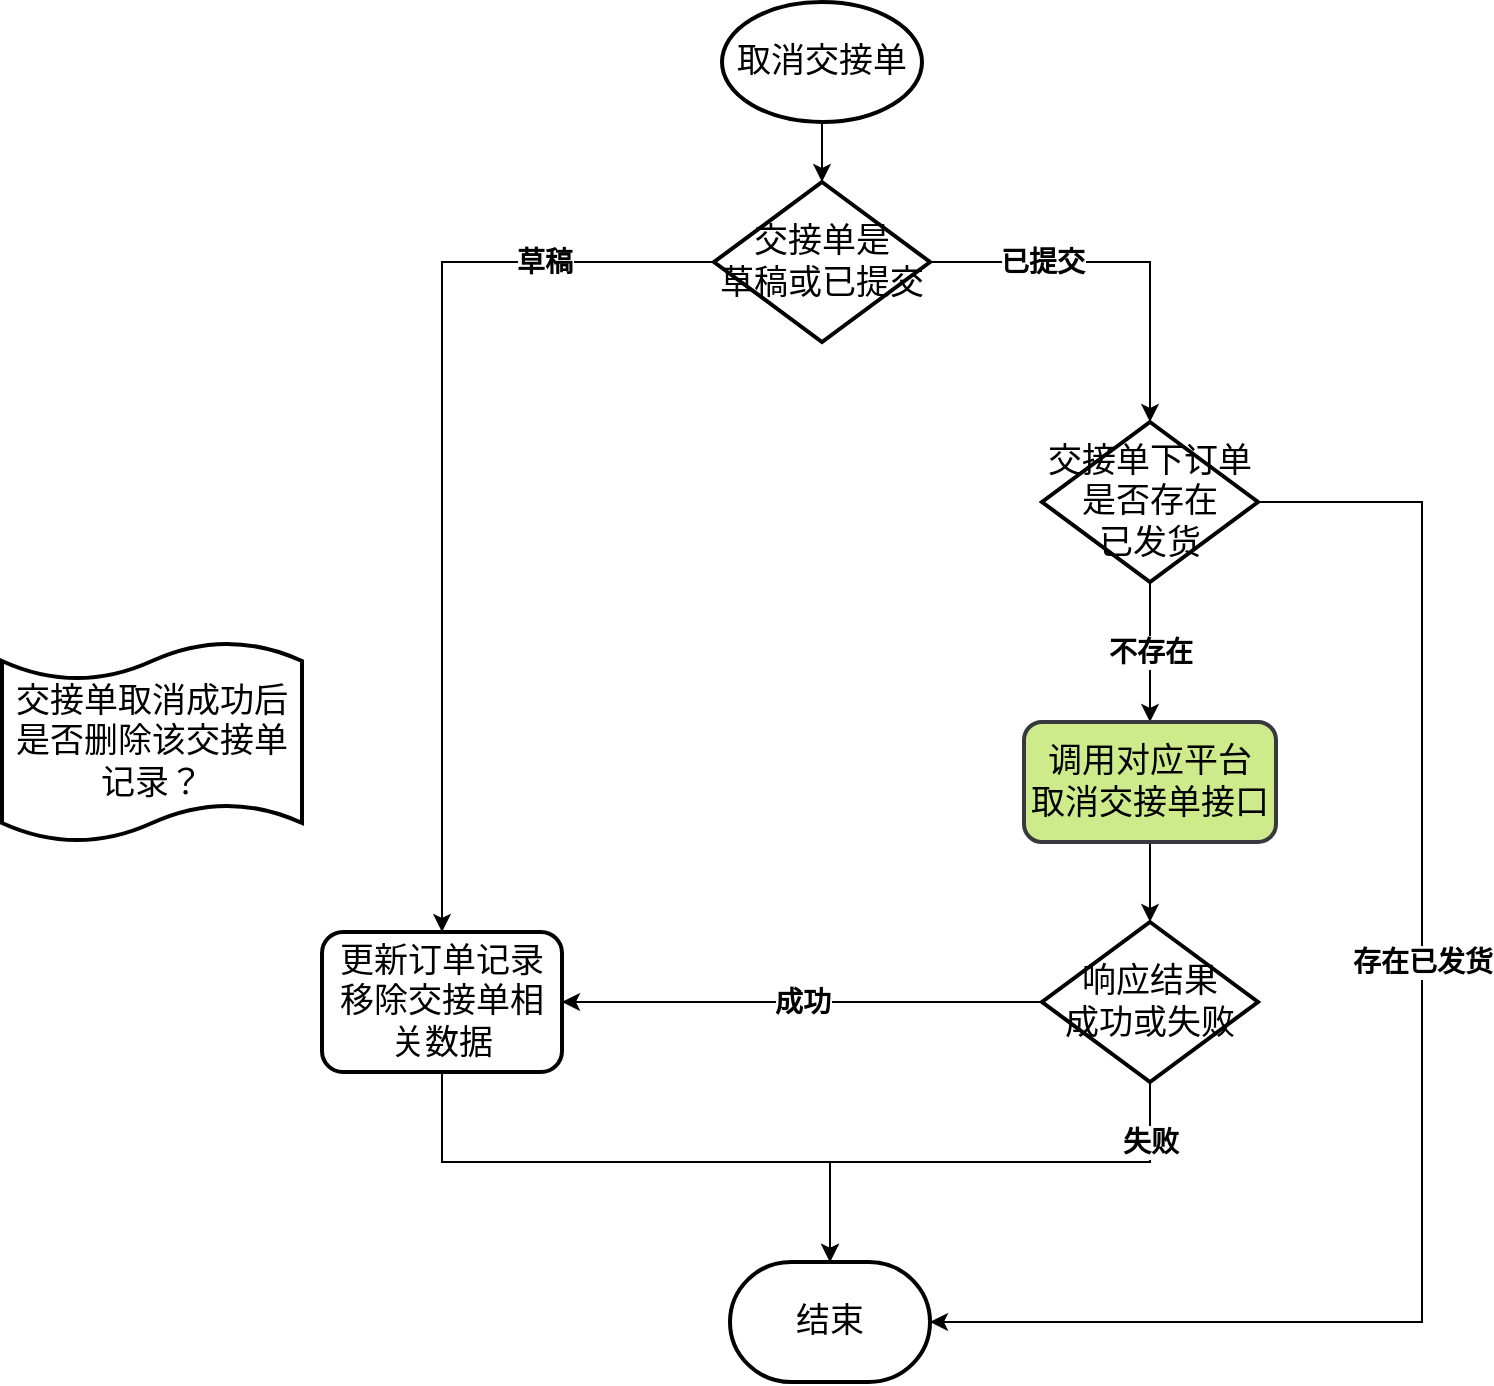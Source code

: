 <mxfile version="21.1.8" type="github">
  <diagram name="第 1 页" id="xOi_Bum9Im6iIcfUfl8x">
    <mxGraphModel dx="1434" dy="700" grid="1" gridSize="10" guides="1" tooltips="1" connect="1" arrows="1" fold="1" page="1" pageScale="1" pageWidth="827" pageHeight="1169" math="0" shadow="0">
      <root>
        <mxCell id="0" />
        <mxCell id="1" parent="0" />
        <mxCell id="WnGc8nTBg2hDpWy_Issx-3" style="edgeStyle=orthogonalEdgeStyle;rounded=0;orthogonalLoop=1;jettySize=auto;html=1;entryX=0.5;entryY=0;entryDx=0;entryDy=0;entryPerimeter=0;" edge="1" parent="1" source="WnGc8nTBg2hDpWy_Issx-1" target="WnGc8nTBg2hDpWy_Issx-2">
          <mxGeometry relative="1" as="geometry" />
        </mxCell>
        <mxCell id="WnGc8nTBg2hDpWy_Issx-1" value="&lt;font style=&quot;font-size: 17px;&quot;&gt;取消交接单&lt;/font&gt;" style="strokeWidth=2;html=1;shape=mxgraph.flowchart.start_1;whiteSpace=wrap;" vertex="1" parent="1">
          <mxGeometry x="380" y="130" width="100" height="60" as="geometry" />
        </mxCell>
        <mxCell id="WnGc8nTBg2hDpWy_Issx-5" value="&lt;b&gt;&lt;font style=&quot;font-size: 14px;&quot;&gt;草稿&lt;/font&gt;&lt;/b&gt;" style="edgeStyle=orthogonalEdgeStyle;rounded=0;orthogonalLoop=1;jettySize=auto;html=1;" edge="1" parent="1" source="WnGc8nTBg2hDpWy_Issx-2" target="WnGc8nTBg2hDpWy_Issx-4">
          <mxGeometry x="-0.639" relative="1" as="geometry">
            <mxPoint as="offset" />
          </mxGeometry>
        </mxCell>
        <mxCell id="WnGc8nTBg2hDpWy_Issx-9" value="&lt;font style=&quot;font-size: 14px;&quot;&gt;&lt;b&gt;已提交&lt;/b&gt;&lt;/font&gt;" style="edgeStyle=orthogonalEdgeStyle;rounded=0;orthogonalLoop=1;jettySize=auto;html=1;entryX=0.5;entryY=0;entryDx=0;entryDy=0;entryPerimeter=0;" edge="1" parent="1" source="WnGc8nTBg2hDpWy_Issx-2" target="WnGc8nTBg2hDpWy_Issx-10">
          <mxGeometry x="-0.416" relative="1" as="geometry">
            <mxPoint x="600" y="370" as="targetPoint" />
            <mxPoint as="offset" />
          </mxGeometry>
        </mxCell>
        <mxCell id="WnGc8nTBg2hDpWy_Issx-2" value="&lt;span style=&quot;font-size: 17px;&quot;&gt;交接单是&lt;br&gt;草稿或已提交&lt;br&gt;&lt;/span&gt;" style="strokeWidth=2;html=1;shape=mxgraph.flowchart.decision;whiteSpace=wrap;" vertex="1" parent="1">
          <mxGeometry x="376" y="220" width="108" height="80" as="geometry" />
        </mxCell>
        <mxCell id="WnGc8nTBg2hDpWy_Issx-21" style="edgeStyle=orthogonalEdgeStyle;rounded=0;orthogonalLoop=1;jettySize=auto;html=1;exitX=0.5;exitY=1;exitDx=0;exitDy=0;" edge="1" parent="1" source="WnGc8nTBg2hDpWy_Issx-4" target="WnGc8nTBg2hDpWy_Issx-11">
          <mxGeometry relative="1" as="geometry">
            <Array as="points">
              <mxPoint x="240" y="710" />
              <mxPoint x="434" y="710" />
            </Array>
          </mxGeometry>
        </mxCell>
        <mxCell id="WnGc8nTBg2hDpWy_Issx-4" value="&lt;font style=&quot;font-size: 17px;&quot;&gt;更新订单记录&lt;br&gt;移除交接单相关数据&lt;br&gt;&lt;/font&gt;" style="rounded=1;whiteSpace=wrap;html=1;strokeWidth=2;" vertex="1" parent="1">
          <mxGeometry x="180" y="595" width="120" height="70" as="geometry" />
        </mxCell>
        <mxCell id="WnGc8nTBg2hDpWy_Issx-6" value="&lt;font style=&quot;font-size: 17px;&quot;&gt;交接单取消成功后是否删除该交接单记录？&lt;/font&gt;" style="shape=tape;whiteSpace=wrap;html=1;strokeWidth=2;size=0.19" vertex="1" parent="1">
          <mxGeometry x="20" y="450" width="150" height="100" as="geometry" />
        </mxCell>
        <mxCell id="WnGc8nTBg2hDpWy_Issx-15" value="&lt;b&gt;&lt;font style=&quot;font-size: 14px;&quot;&gt;不存在&lt;/font&gt;&lt;/b&gt;" style="edgeStyle=orthogonalEdgeStyle;rounded=0;orthogonalLoop=1;jettySize=auto;html=1;" edge="1" parent="1" source="WnGc8nTBg2hDpWy_Issx-10" target="WnGc8nTBg2hDpWy_Issx-14">
          <mxGeometry relative="1" as="geometry" />
        </mxCell>
        <mxCell id="WnGc8nTBg2hDpWy_Issx-22" value="&lt;b&gt;&lt;font style=&quot;font-size: 14px;&quot;&gt;存在已发货&lt;/font&gt;&lt;/b&gt;" style="edgeStyle=orthogonalEdgeStyle;rounded=0;orthogonalLoop=1;jettySize=auto;html=1;entryX=1;entryY=0.5;entryDx=0;entryDy=0;entryPerimeter=0;exitX=1;exitY=0.5;exitDx=0;exitDy=0;exitPerimeter=0;" edge="1" parent="1" source="WnGc8nTBg2hDpWy_Issx-10" target="WnGc8nTBg2hDpWy_Issx-11">
          <mxGeometry x="-0.154" relative="1" as="geometry">
            <Array as="points">
              <mxPoint x="730" y="380" />
              <mxPoint x="730" y="790" />
            </Array>
            <mxPoint as="offset" />
          </mxGeometry>
        </mxCell>
        <mxCell id="WnGc8nTBg2hDpWy_Issx-10" value="&lt;span style=&quot;font-size: 17px;&quot;&gt;交接单下订单&lt;br&gt;是否存在&lt;br&gt;已发货&lt;br&gt;&lt;/span&gt;" style="strokeWidth=2;html=1;shape=mxgraph.flowchart.decision;whiteSpace=wrap;" vertex="1" parent="1">
          <mxGeometry x="540" y="340" width="108" height="80" as="geometry" />
        </mxCell>
        <mxCell id="WnGc8nTBg2hDpWy_Issx-11" value="&lt;font style=&quot;font-size: 17px;&quot;&gt;结束&lt;/font&gt;" style="strokeWidth=2;html=1;shape=mxgraph.flowchart.terminator;whiteSpace=wrap;" vertex="1" parent="1">
          <mxGeometry x="384" y="760" width="100" height="60" as="geometry" />
        </mxCell>
        <mxCell id="WnGc8nTBg2hDpWy_Issx-18" style="edgeStyle=orthogonalEdgeStyle;rounded=0;orthogonalLoop=1;jettySize=auto;html=1;entryX=0.5;entryY=0;entryDx=0;entryDy=0;entryPerimeter=0;" edge="1" parent="1" source="WnGc8nTBg2hDpWy_Issx-14" target="WnGc8nTBg2hDpWy_Issx-17">
          <mxGeometry relative="1" as="geometry" />
        </mxCell>
        <mxCell id="WnGc8nTBg2hDpWy_Issx-14" value="&lt;font style=&quot;font-size: 17px;&quot;&gt;调用对应平台&lt;br style=&quot;border-color: var(--border-color);&quot;&gt;取消交接单接口&lt;/font&gt;" style="rounded=1;whiteSpace=wrap;html=1;strokeWidth=2;fillColor=#cdeb8b;strokeColor=#36393d;" vertex="1" parent="1">
          <mxGeometry x="531" y="490" width="126" height="60" as="geometry" />
        </mxCell>
        <mxCell id="WnGc8nTBg2hDpWy_Issx-19" value="&lt;b&gt;&lt;font style=&quot;font-size: 14px;&quot;&gt;成功&lt;/font&gt;&lt;/b&gt;" style="edgeStyle=orthogonalEdgeStyle;rounded=0;orthogonalLoop=1;jettySize=auto;html=1;entryX=1;entryY=0.5;entryDx=0;entryDy=0;" edge="1" parent="1" source="WnGc8nTBg2hDpWy_Issx-17" target="WnGc8nTBg2hDpWy_Issx-4">
          <mxGeometry relative="1" as="geometry" />
        </mxCell>
        <mxCell id="WnGc8nTBg2hDpWy_Issx-20" value="&lt;b&gt;&lt;font style=&quot;font-size: 14px;&quot;&gt;失败&lt;/font&gt;&lt;/b&gt;" style="edgeStyle=orthogonalEdgeStyle;rounded=0;orthogonalLoop=1;jettySize=auto;html=1;exitX=0.5;exitY=1;exitDx=0;exitDy=0;exitPerimeter=0;" edge="1" parent="1" source="WnGc8nTBg2hDpWy_Issx-17" target="WnGc8nTBg2hDpWy_Issx-11">
          <mxGeometry x="-0.76" relative="1" as="geometry">
            <Array as="points">
              <mxPoint x="594" y="710" />
              <mxPoint x="434" y="710" />
            </Array>
            <mxPoint as="offset" />
          </mxGeometry>
        </mxCell>
        <mxCell id="WnGc8nTBg2hDpWy_Issx-17" value="&lt;font style=&quot;font-size: 17px;&quot;&gt;响应结果&lt;br&gt;成功或失败&lt;/font&gt;&lt;span style=&quot;font-size: 17px;&quot;&gt;&lt;br&gt;&lt;/span&gt;" style="strokeWidth=2;html=1;shape=mxgraph.flowchart.decision;whiteSpace=wrap;" vertex="1" parent="1">
          <mxGeometry x="540" y="590" width="108" height="80" as="geometry" />
        </mxCell>
      </root>
    </mxGraphModel>
  </diagram>
</mxfile>
